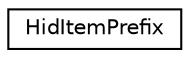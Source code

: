 digraph "Graphical Class Hierarchy"
{
  edge [fontname="Helvetica",fontsize="10",labelfontname="Helvetica",labelfontsize="10"];
  node [fontname="Helvetica",fontsize="10",shape=record];
  rankdir="LR";
  Node1 [label="HidItemPrefix",height=0.2,width=0.4,color="black", fillcolor="white", style="filled",URL="$struct_hid_item_prefix.html"];
}
